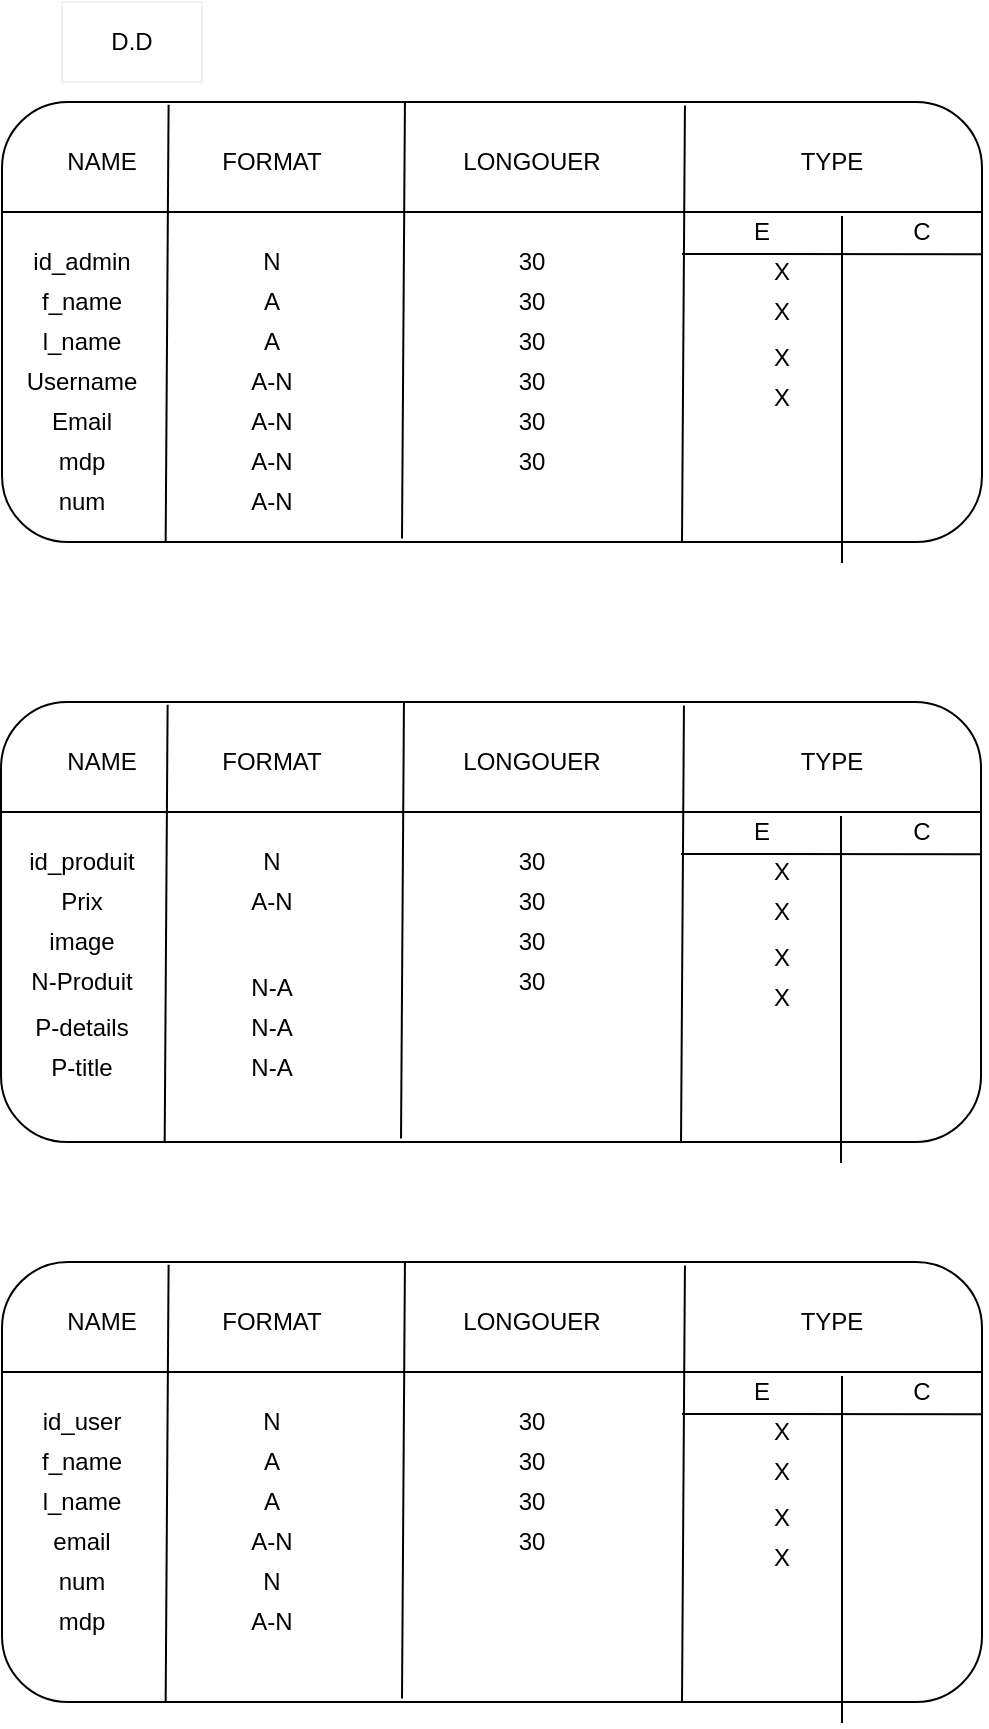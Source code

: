 <mxfile>
    <diagram id="gBSZ_7e9sKWmzLIpqArW" name="Page-1">
        <mxGraphModel dx="564" dy="469" grid="1" gridSize="10" guides="1" tooltips="1" connect="1" arrows="1" fold="1" page="1" pageScale="1" pageWidth="827" pageHeight="1169" math="0" shadow="0">
            <root>
                <mxCell id="0"/>
                <mxCell id="1" parent="0"/>
                <mxCell id="2" value="" style="rounded=1;whiteSpace=wrap;html=1;" parent="1" vertex="1">
                    <mxGeometry x="80" y="100" width="490" height="220" as="geometry"/>
                </mxCell>
                <mxCell id="3" value="" style="endArrow=none;html=1;entryX=1;entryY=0.25;entryDx=0;entryDy=0;exitX=0;exitY=0.25;exitDx=0;exitDy=0;" parent="1" source="2" target="2" edge="1">
                    <mxGeometry width="50" height="50" relative="1" as="geometry">
                        <mxPoint x="270" y="310" as="sourcePoint"/>
                        <mxPoint x="320" y="260" as="targetPoint"/>
                    </mxGeometry>
                </mxCell>
                <mxCell id="4" value="" style="endArrow=none;html=1;exitX=0.167;exitY=0.998;exitDx=0;exitDy=0;exitPerimeter=0;entryX=0.17;entryY=0.006;entryDx=0;entryDy=0;entryPerimeter=0;" parent="1" source="2" target="2" edge="1">
                    <mxGeometry width="50" height="50" relative="1" as="geometry">
                        <mxPoint x="270" y="310" as="sourcePoint"/>
                        <mxPoint x="160" y="100" as="targetPoint"/>
                    </mxGeometry>
                </mxCell>
                <mxCell id="5" value="" style="endArrow=none;html=1;exitX=0.167;exitY=0.998;exitDx=0;exitDy=0;exitPerimeter=0;entryX=0.17;entryY=0.006;entryDx=0;entryDy=0;entryPerimeter=0;" parent="1" edge="1">
                    <mxGeometry width="50" height="50" relative="1" as="geometry">
                        <mxPoint x="280.0" y="318.24" as="sourcePoint"/>
                        <mxPoint x="281.47" y="100.0" as="targetPoint"/>
                    </mxGeometry>
                </mxCell>
                <mxCell id="6" value="" style="endArrow=none;html=1;exitX=0.167;exitY=0.998;exitDx=0;exitDy=0;exitPerimeter=0;entryX=0.17;entryY=0.006;entryDx=0;entryDy=0;entryPerimeter=0;" parent="1" edge="1">
                    <mxGeometry width="50" height="50" relative="1" as="geometry">
                        <mxPoint x="420.0" y="320.0" as="sourcePoint"/>
                        <mxPoint x="421.47" y="101.76" as="targetPoint"/>
                    </mxGeometry>
                </mxCell>
                <mxCell id="7" value="D.D" style="text;html=1;fillColor=none;align=center;verticalAlign=middle;whiteSpace=wrap;rounded=0;strokeWidth=1;perimeterSpacing=0;strokeColor=#f0f0f0;" parent="1" vertex="1">
                    <mxGeometry x="110" y="50" width="70" height="40" as="geometry"/>
                </mxCell>
                <mxCell id="8" value="NAME" style="text;html=1;fillColor=none;align=center;verticalAlign=middle;whiteSpace=wrap;rounded=0;strokeWidth=1;perimeterSpacing=0;" parent="1" vertex="1">
                    <mxGeometry x="110" y="110" width="40" height="40" as="geometry"/>
                </mxCell>
                <mxCell id="9" value="FORMAT" style="text;html=1;fillColor=none;align=center;verticalAlign=middle;whiteSpace=wrap;rounded=0;strokeWidth=1;perimeterSpacing=0;" parent="1" vertex="1">
                    <mxGeometry x="180" y="110" width="70" height="40" as="geometry"/>
                </mxCell>
                <mxCell id="10" value="LONGOUER" style="text;html=1;fillColor=none;align=center;verticalAlign=middle;whiteSpace=wrap;rounded=0;strokeWidth=1;perimeterSpacing=0;" parent="1" vertex="1">
                    <mxGeometry x="310" y="110" width="70" height="40" as="geometry"/>
                </mxCell>
                <mxCell id="11" value="TYPE" style="text;html=1;fillColor=none;align=center;verticalAlign=middle;whiteSpace=wrap;rounded=0;strokeWidth=1;perimeterSpacing=0;" parent="1" vertex="1">
                    <mxGeometry x="460" y="110" width="70" height="40" as="geometry"/>
                </mxCell>
                <mxCell id="12" value="" style="endArrow=none;html=1;" parent="1" target="2" edge="1">
                    <mxGeometry width="50" height="50" relative="1" as="geometry">
                        <mxPoint x="495" y="320" as="sourcePoint"/>
                        <mxPoint x="495" y="160" as="targetPoint"/>
                    </mxGeometry>
                </mxCell>
                <mxCell id="15" value="f_name&lt;span style=&quot;color: rgba(0 , 0 , 0 , 0) ; font-family: monospace ; font-size: 0px&quot;&gt;%3CmxGraphModel%3E%3Croot%3E%3CmxCell%20id%3D%220%22%2F%3E%3CmxCell%20id%3D%221%22%20parent%3D%220%22%2F%3E%3CmxCell%20id%3D%222%22%20value%3D%22NAME%22%20style%3D%22text%3Bhtml%3D1%3BfillColor%3Dnone%3Balign%3Dcenter%3BverticalAlign%3Dmiddle%3BwhiteSpace%3Dwrap%3Brounded%3D0%3BstrokeWidth%3D1%3BperimeterSpacing%3D0%3B%22%20vertex%3D%221%22%20parent%3D%221%22%3E%3CmxGeometry%20x%3D%22110%22%20y%3D%22110%22%20width%3D%2240%22%20height%3D%2240%22%20as%3D%22geometry%22%2F%3E%3C%2FmxCell%3E%3C%2Froot%3E%3C%2FmxGraphModel%3E&lt;/span&gt;" style="text;html=1;fillColor=none;align=center;verticalAlign=middle;whiteSpace=wrap;rounded=0;strokeWidth=1;perimeterSpacing=0;" parent="1" vertex="1">
                    <mxGeometry x="100" y="180" width="40" height="40" as="geometry"/>
                </mxCell>
                <mxCell id="16" value="id_admin" style="text;html=1;align=center;verticalAlign=middle;whiteSpace=wrap;rounded=0;strokeWidth=1;perimeterSpacing=0;" parent="1" vertex="1">
                    <mxGeometry x="100" y="160" width="40" height="40" as="geometry"/>
                </mxCell>
                <mxCell id="17" value="l_name&lt;span style=&quot;color: rgba(0 , 0 , 0 , 0) ; font-family: monospace ; font-size: 0px&quot;&gt;%3CmxGraphModel%3E%3Croot%3E%3CmxCell%20id%3D%220%22%2F%3E%3CmxCell%20id%3D%221%22%20parent%3D%220%22%2F%3E%3CmxCell%20id%3D%222%22%20value%3D%22NAME%22%20style%3D%22text%3Bhtml%3D1%3BfillColor%3Dnone%3Balign%3Dcenter%3BverticalAlign%3Dmiddle%3BwhiteSpace%3Dwrap%3Brounded%3D0%3BstrokeWidth%3D1%3BperimeterSpacing%3D0%3B%22%20vertex%3D%221%22%20parent%3D%221%22%3E%3CmxGeometry%20x%3D%22110%22%20y%3D%22110%22%20width%3D%2240%22%20height%3D%2240%22%20as%3D%22geometry%22%2F%3E%3C%2FmxCell%3E%3C%2Froot%3E%3C%2FmxGraphModel%3E&lt;/span&gt;" style="text;html=1;fillColor=none;align=center;verticalAlign=middle;whiteSpace=wrap;rounded=0;strokeWidth=1;perimeterSpacing=0;" parent="1" vertex="1">
                    <mxGeometry x="100" y="210" width="40" height="20" as="geometry"/>
                </mxCell>
                <mxCell id="18" value="mdp" style="text;html=1;fillColor=none;align=center;verticalAlign=middle;whiteSpace=wrap;rounded=0;strokeWidth=1;perimeterSpacing=0;" parent="1" vertex="1">
                    <mxGeometry x="100" y="270" width="40" height="20" as="geometry"/>
                </mxCell>
                <mxCell id="19" value="N" style="text;html=1;align=center;verticalAlign=middle;whiteSpace=wrap;rounded=0;strokeWidth=1;perimeterSpacing=0;" parent="1" vertex="1">
                    <mxGeometry x="195" y="160" width="40" height="40" as="geometry"/>
                </mxCell>
                <mxCell id="20" value="A" style="text;html=1;align=center;verticalAlign=middle;whiteSpace=wrap;rounded=0;strokeWidth=1;perimeterSpacing=0;" parent="1" vertex="1">
                    <mxGeometry x="195" y="180" width="40" height="40" as="geometry"/>
                </mxCell>
                <mxCell id="21" value="A" style="text;html=1;align=center;verticalAlign=middle;whiteSpace=wrap;rounded=0;strokeWidth=1;perimeterSpacing=0;" parent="1" vertex="1">
                    <mxGeometry x="195" y="200" width="40" height="40" as="geometry"/>
                </mxCell>
                <mxCell id="22" value="A-N" style="text;html=1;align=center;verticalAlign=middle;whiteSpace=wrap;rounded=0;strokeWidth=1;perimeterSpacing=0;" parent="1" vertex="1">
                    <mxGeometry x="195" y="230" width="40" height="20" as="geometry"/>
                </mxCell>
                <mxCell id="23" value="30" style="text;html=1;align=center;verticalAlign=middle;whiteSpace=wrap;rounded=0;strokeWidth=1;perimeterSpacing=0;" parent="1" vertex="1">
                    <mxGeometry x="325" y="160" width="40" height="40" as="geometry"/>
                </mxCell>
                <mxCell id="24" value="30" style="text;html=1;align=center;verticalAlign=middle;whiteSpace=wrap;rounded=0;strokeWidth=1;perimeterSpacing=0;" parent="1" vertex="1">
                    <mxGeometry x="325" y="180" width="40" height="40" as="geometry"/>
                </mxCell>
                <mxCell id="25" value="30" style="text;html=1;align=center;verticalAlign=middle;whiteSpace=wrap;rounded=0;strokeWidth=1;perimeterSpacing=0;" parent="1" vertex="1">
                    <mxGeometry x="325" y="200" width="40" height="40" as="geometry"/>
                </mxCell>
                <mxCell id="26" value="30" style="text;html=1;align=center;verticalAlign=middle;whiteSpace=wrap;rounded=0;strokeWidth=1;perimeterSpacing=0;" parent="1" vertex="1">
                    <mxGeometry x="325" y="230" width="40" height="20" as="geometry"/>
                </mxCell>
                <mxCell id="27" value="" style="endArrow=none;html=1;entryX=1.001;entryY=0.346;entryDx=0;entryDy=0;entryPerimeter=0;" parent="1" target="2" edge="1">
                    <mxGeometry width="50" height="50" relative="1" as="geometry">
                        <mxPoint x="420" y="176" as="sourcePoint"/>
                        <mxPoint x="340" y="150" as="targetPoint"/>
                    </mxGeometry>
                </mxCell>
                <mxCell id="28" value="" style="endArrow=none;html=1;" parent="1" edge="1">
                    <mxGeometry width="50" height="50" relative="1" as="geometry">
                        <mxPoint x="500" y="330.533" as="sourcePoint"/>
                        <mxPoint x="500" y="157" as="targetPoint"/>
                    </mxGeometry>
                </mxCell>
                <mxCell id="30" value="E" style="text;html=1;align=center;verticalAlign=middle;whiteSpace=wrap;rounded=0;strokeWidth=1;perimeterSpacing=0;" parent="1" vertex="1">
                    <mxGeometry x="440" y="150" width="40" height="30" as="geometry"/>
                </mxCell>
                <mxCell id="31" value="C" style="text;html=1;align=center;verticalAlign=middle;whiteSpace=wrap;rounded=0;strokeWidth=1;perimeterSpacing=0;" parent="1" vertex="1">
                    <mxGeometry x="520" y="150" width="40" height="30" as="geometry"/>
                </mxCell>
                <mxCell id="32" value="X" style="text;html=1;align=center;verticalAlign=middle;whiteSpace=wrap;rounded=0;strokeWidth=1;perimeterSpacing=0;" parent="1" vertex="1">
                    <mxGeometry x="450" y="200" width="40" height="10" as="geometry"/>
                </mxCell>
                <mxCell id="33" value="X" style="text;html=1;align=center;verticalAlign=middle;whiteSpace=wrap;rounded=0;strokeWidth=1;perimeterSpacing=0;" parent="1" vertex="1">
                    <mxGeometry x="450" y="220" width="40" height="15" as="geometry"/>
                </mxCell>
                <mxCell id="34" value="X" style="text;html=1;align=center;verticalAlign=middle;whiteSpace=wrap;rounded=0;strokeWidth=1;perimeterSpacing=0;" parent="1" vertex="1">
                    <mxGeometry x="450" y="240" width="40" height="15" as="geometry"/>
                </mxCell>
                <mxCell id="35" value="X" style="text;html=1;align=center;verticalAlign=middle;whiteSpace=wrap;rounded=0;strokeWidth=1;perimeterSpacing=0;" parent="1" vertex="1">
                    <mxGeometry x="450" y="180" width="40" height="10" as="geometry"/>
                </mxCell>
                <mxCell id="36" value="" style="rounded=1;whiteSpace=wrap;html=1;" parent="1" vertex="1">
                    <mxGeometry x="79.51" y="400" width="490" height="220" as="geometry"/>
                </mxCell>
                <mxCell id="37" value="" style="endArrow=none;html=1;entryX=1;entryY=0.25;entryDx=0;entryDy=0;exitX=0;exitY=0.25;exitDx=0;exitDy=0;" parent="1" source="36" target="36" edge="1">
                    <mxGeometry width="50" height="50" relative="1" as="geometry">
                        <mxPoint x="269.51" y="610" as="sourcePoint"/>
                        <mxPoint x="319.51" y="560" as="targetPoint"/>
                    </mxGeometry>
                </mxCell>
                <mxCell id="38" value="" style="endArrow=none;html=1;exitX=0.167;exitY=0.998;exitDx=0;exitDy=0;exitPerimeter=0;entryX=0.17;entryY=0.006;entryDx=0;entryDy=0;entryPerimeter=0;" parent="1" source="36" target="36" edge="1">
                    <mxGeometry width="50" height="50" relative="1" as="geometry">
                        <mxPoint x="269.51" y="610" as="sourcePoint"/>
                        <mxPoint x="159.51" y="400" as="targetPoint"/>
                    </mxGeometry>
                </mxCell>
                <mxCell id="39" value="" style="endArrow=none;html=1;exitX=0.167;exitY=0.998;exitDx=0;exitDy=0;exitPerimeter=0;entryX=0.17;entryY=0.006;entryDx=0;entryDy=0;entryPerimeter=0;" parent="1" edge="1">
                    <mxGeometry width="50" height="50" relative="1" as="geometry">
                        <mxPoint x="279.51" y="618.24" as="sourcePoint"/>
                        <mxPoint x="280.98" y="400" as="targetPoint"/>
                    </mxGeometry>
                </mxCell>
                <mxCell id="40" value="" style="endArrow=none;html=1;exitX=0.167;exitY=0.998;exitDx=0;exitDy=0;exitPerimeter=0;entryX=0.17;entryY=0.006;entryDx=0;entryDy=0;entryPerimeter=0;" parent="1" edge="1">
                    <mxGeometry width="50" height="50" relative="1" as="geometry">
                        <mxPoint x="419.51" y="620" as="sourcePoint"/>
                        <mxPoint x="420.98" y="401.76" as="targetPoint"/>
                    </mxGeometry>
                </mxCell>
                <mxCell id="41" value="NAME" style="text;html=1;fillColor=none;align=center;verticalAlign=middle;whiteSpace=wrap;rounded=0;strokeWidth=1;perimeterSpacing=0;" parent="1" vertex="1">
                    <mxGeometry x="109.51" y="410" width="40" height="40" as="geometry"/>
                </mxCell>
                <mxCell id="42" value="FORMAT" style="text;html=1;fillColor=none;align=center;verticalAlign=middle;whiteSpace=wrap;rounded=0;strokeWidth=1;perimeterSpacing=0;" parent="1" vertex="1">
                    <mxGeometry x="179.51" y="410" width="70" height="40" as="geometry"/>
                </mxCell>
                <mxCell id="43" value="LONGOUER" style="text;html=1;fillColor=none;align=center;verticalAlign=middle;whiteSpace=wrap;rounded=0;strokeWidth=1;perimeterSpacing=0;" parent="1" vertex="1">
                    <mxGeometry x="309.51" y="410" width="70" height="40" as="geometry"/>
                </mxCell>
                <mxCell id="44" value="TYPE" style="text;html=1;fillColor=none;align=center;verticalAlign=middle;whiteSpace=wrap;rounded=0;strokeWidth=1;perimeterSpacing=0;" parent="1" vertex="1">
                    <mxGeometry x="459.51" y="410" width="70" height="40" as="geometry"/>
                </mxCell>
                <mxCell id="45" value="" style="endArrow=none;html=1;" parent="1" target="36" edge="1">
                    <mxGeometry width="50" height="50" relative="1" as="geometry">
                        <mxPoint x="494.51" y="620" as="sourcePoint"/>
                        <mxPoint x="494.51" y="460" as="targetPoint"/>
                    </mxGeometry>
                </mxCell>
                <mxCell id="47" value="id_produit" style="text;html=1;align=center;verticalAlign=middle;whiteSpace=wrap;rounded=0;strokeWidth=1;perimeterSpacing=0;" parent="1" vertex="1">
                    <mxGeometry x="99.51" y="460" width="40" height="40" as="geometry"/>
                </mxCell>
                <mxCell id="50" value="N" style="text;html=1;align=center;verticalAlign=middle;whiteSpace=wrap;rounded=0;strokeWidth=1;perimeterSpacing=0;" parent="1" vertex="1">
                    <mxGeometry x="194.51" y="460" width="40" height="40" as="geometry"/>
                </mxCell>
                <mxCell id="51" value="A-N" style="text;html=1;align=center;verticalAlign=middle;whiteSpace=wrap;rounded=0;strokeWidth=1;perimeterSpacing=0;" parent="1" vertex="1">
                    <mxGeometry x="194.51" y="480" width="40" height="40" as="geometry"/>
                </mxCell>
                <mxCell id="53" value="N-A" style="text;html=1;align=center;verticalAlign=middle;whiteSpace=wrap;rounded=0;strokeWidth=1;perimeterSpacing=0;" parent="1" vertex="1">
                    <mxGeometry x="194.51" y="530" width="40" height="25" as="geometry"/>
                </mxCell>
                <mxCell id="54" value="30" style="text;html=1;align=center;verticalAlign=middle;whiteSpace=wrap;rounded=0;strokeWidth=1;perimeterSpacing=0;" parent="1" vertex="1">
                    <mxGeometry x="324.51" y="460" width="40" height="40" as="geometry"/>
                </mxCell>
                <mxCell id="55" value="30" style="text;html=1;align=center;verticalAlign=middle;whiteSpace=wrap;rounded=0;strokeWidth=1;perimeterSpacing=0;" parent="1" vertex="1">
                    <mxGeometry x="324.51" y="480" width="40" height="40" as="geometry"/>
                </mxCell>
                <mxCell id="56" value="30" style="text;html=1;align=center;verticalAlign=middle;whiteSpace=wrap;rounded=0;strokeWidth=1;perimeterSpacing=0;" parent="1" vertex="1">
                    <mxGeometry x="324.51" y="500" width="40" height="40" as="geometry"/>
                </mxCell>
                <mxCell id="57" value="30" style="text;html=1;align=center;verticalAlign=middle;whiteSpace=wrap;rounded=0;strokeWidth=1;perimeterSpacing=0;" parent="1" vertex="1">
                    <mxGeometry x="324.51" y="520" width="40" height="40" as="geometry"/>
                </mxCell>
                <mxCell id="58" value="" style="endArrow=none;html=1;entryX=1.001;entryY=0.346;entryDx=0;entryDy=0;entryPerimeter=0;" parent="1" target="36" edge="1">
                    <mxGeometry width="50" height="50" relative="1" as="geometry">
                        <mxPoint x="419.51" y="476" as="sourcePoint"/>
                        <mxPoint x="339.51" y="450" as="targetPoint"/>
                    </mxGeometry>
                </mxCell>
                <mxCell id="59" value="" style="endArrow=none;html=1;" parent="1" edge="1">
                    <mxGeometry width="50" height="50" relative="1" as="geometry">
                        <mxPoint x="499.51" y="630.533" as="sourcePoint"/>
                        <mxPoint x="499.51" y="457" as="targetPoint"/>
                    </mxGeometry>
                </mxCell>
                <mxCell id="60" value="E" style="text;html=1;align=center;verticalAlign=middle;whiteSpace=wrap;rounded=0;strokeWidth=1;perimeterSpacing=0;" parent="1" vertex="1">
                    <mxGeometry x="439.51" y="450" width="40" height="30" as="geometry"/>
                </mxCell>
                <mxCell id="61" value="C" style="text;html=1;align=center;verticalAlign=middle;whiteSpace=wrap;rounded=0;strokeWidth=1;perimeterSpacing=0;" parent="1" vertex="1">
                    <mxGeometry x="519.51" y="450" width="40" height="30" as="geometry"/>
                </mxCell>
                <mxCell id="62" value="X" style="text;html=1;align=center;verticalAlign=middle;whiteSpace=wrap;rounded=0;strokeWidth=1;perimeterSpacing=0;" parent="1" vertex="1">
                    <mxGeometry x="449.51" y="500" width="40" height="10" as="geometry"/>
                </mxCell>
                <mxCell id="63" value="X" style="text;html=1;align=center;verticalAlign=middle;whiteSpace=wrap;rounded=0;strokeWidth=1;perimeterSpacing=0;" parent="1" vertex="1">
                    <mxGeometry x="449.51" y="520" width="40" height="15" as="geometry"/>
                </mxCell>
                <mxCell id="64" value="X" style="text;html=1;align=center;verticalAlign=middle;whiteSpace=wrap;rounded=0;strokeWidth=1;perimeterSpacing=0;" parent="1" vertex="1">
                    <mxGeometry x="449.51" y="540" width="40" height="15" as="geometry"/>
                </mxCell>
                <mxCell id="65" value="X" style="text;html=1;align=center;verticalAlign=middle;whiteSpace=wrap;rounded=0;strokeWidth=1;perimeterSpacing=0;" parent="1" vertex="1">
                    <mxGeometry x="449.51" y="480" width="40" height="10" as="geometry"/>
                </mxCell>
                <mxCell id="66" value="Prix" style="text;html=1;fillColor=none;align=center;verticalAlign=middle;whiteSpace=wrap;rounded=0;strokeWidth=1;perimeterSpacing=0;" parent="1" vertex="1">
                    <mxGeometry x="99.51" y="490" width="40" height="20" as="geometry"/>
                </mxCell>
                <mxCell id="67" value="image" style="text;html=1;fillColor=none;align=center;verticalAlign=middle;whiteSpace=wrap;rounded=0;strokeWidth=1;perimeterSpacing=0;" parent="1" vertex="1">
                    <mxGeometry x="100" y="507.5" width="40" height="25" as="geometry"/>
                </mxCell>
                <mxCell id="68" value="N-Produit" style="text;html=1;fillColor=none;align=center;verticalAlign=middle;whiteSpace=wrap;rounded=0;strokeWidth=1;perimeterSpacing=0;" parent="1" vertex="1">
                    <mxGeometry x="90" y="527.5" width="60" height="25" as="geometry"/>
                </mxCell>
                <mxCell id="69" value="P-details" style="text;html=1;fillColor=none;align=center;verticalAlign=middle;whiteSpace=wrap;rounded=0;strokeWidth=1;perimeterSpacing=0;" parent="1" vertex="1">
                    <mxGeometry x="90" y="552.5" width="60" height="20" as="geometry"/>
                </mxCell>
                <mxCell id="71" value="P-title" style="text;html=1;fillColor=none;align=center;verticalAlign=middle;whiteSpace=wrap;rounded=0;strokeWidth=1;perimeterSpacing=0;" parent="1" vertex="1">
                    <mxGeometry x="89.51" y="575" width="60" height="15" as="geometry"/>
                </mxCell>
                <mxCell id="72" value="N-A" style="text;html=1;align=center;verticalAlign=middle;whiteSpace=wrap;rounded=0;strokeWidth=1;perimeterSpacing=0;" parent="1" vertex="1">
                    <mxGeometry x="195" y="550" width="40" height="25" as="geometry"/>
                </mxCell>
                <mxCell id="73" value="N-A" style="text;html=1;align=center;verticalAlign=middle;whiteSpace=wrap;rounded=0;strokeWidth=1;perimeterSpacing=0;" parent="1" vertex="1">
                    <mxGeometry x="195" y="570" width="40" height="25" as="geometry"/>
                </mxCell>
                <mxCell id="74" value="" style="rounded=1;whiteSpace=wrap;html=1;" parent="1" vertex="1">
                    <mxGeometry x="80" y="680" width="490" height="220" as="geometry"/>
                </mxCell>
                <mxCell id="75" value="" style="endArrow=none;html=1;entryX=1;entryY=0.25;entryDx=0;entryDy=0;exitX=0;exitY=0.25;exitDx=0;exitDy=0;" parent="1" source="74" target="74" edge="1">
                    <mxGeometry width="50" height="50" relative="1" as="geometry">
                        <mxPoint x="270" y="890" as="sourcePoint"/>
                        <mxPoint x="320" y="840" as="targetPoint"/>
                    </mxGeometry>
                </mxCell>
                <mxCell id="76" value="" style="endArrow=none;html=1;exitX=0.167;exitY=0.998;exitDx=0;exitDy=0;exitPerimeter=0;entryX=0.17;entryY=0.006;entryDx=0;entryDy=0;entryPerimeter=0;" parent="1" source="74" target="74" edge="1">
                    <mxGeometry width="50" height="50" relative="1" as="geometry">
                        <mxPoint x="270" y="890" as="sourcePoint"/>
                        <mxPoint x="160" y="680" as="targetPoint"/>
                    </mxGeometry>
                </mxCell>
                <mxCell id="77" value="" style="endArrow=none;html=1;exitX=0.167;exitY=0.998;exitDx=0;exitDy=0;exitPerimeter=0;entryX=0.17;entryY=0.006;entryDx=0;entryDy=0;entryPerimeter=0;" parent="1" edge="1">
                    <mxGeometry width="50" height="50" relative="1" as="geometry">
                        <mxPoint x="280" y="898.24" as="sourcePoint"/>
                        <mxPoint x="281.47" y="680.0" as="targetPoint"/>
                    </mxGeometry>
                </mxCell>
                <mxCell id="78" value="" style="endArrow=none;html=1;exitX=0.167;exitY=0.998;exitDx=0;exitDy=0;exitPerimeter=0;entryX=0.17;entryY=0.006;entryDx=0;entryDy=0;entryPerimeter=0;" parent="1" edge="1">
                    <mxGeometry width="50" height="50" relative="1" as="geometry">
                        <mxPoint x="420" y="900" as="sourcePoint"/>
                        <mxPoint x="421.47" y="681.76" as="targetPoint"/>
                    </mxGeometry>
                </mxCell>
                <mxCell id="79" value="NAME" style="text;html=1;fillColor=none;align=center;verticalAlign=middle;whiteSpace=wrap;rounded=0;strokeWidth=1;perimeterSpacing=0;" parent="1" vertex="1">
                    <mxGeometry x="110" y="690" width="40" height="40" as="geometry"/>
                </mxCell>
                <mxCell id="80" value="FORMAT" style="text;html=1;fillColor=none;align=center;verticalAlign=middle;whiteSpace=wrap;rounded=0;strokeWidth=1;perimeterSpacing=0;" parent="1" vertex="1">
                    <mxGeometry x="180" y="690" width="70" height="40" as="geometry"/>
                </mxCell>
                <mxCell id="81" value="LONGOUER" style="text;html=1;fillColor=none;align=center;verticalAlign=middle;whiteSpace=wrap;rounded=0;strokeWidth=1;perimeterSpacing=0;" parent="1" vertex="1">
                    <mxGeometry x="310" y="690" width="70" height="40" as="geometry"/>
                </mxCell>
                <mxCell id="82" value="TYPE" style="text;html=1;fillColor=none;align=center;verticalAlign=middle;whiteSpace=wrap;rounded=0;strokeWidth=1;perimeterSpacing=0;" parent="1" vertex="1">
                    <mxGeometry x="460" y="690" width="70" height="40" as="geometry"/>
                </mxCell>
                <mxCell id="83" value="" style="endArrow=none;html=1;" parent="1" target="74" edge="1">
                    <mxGeometry width="50" height="50" relative="1" as="geometry">
                        <mxPoint x="495" y="900" as="sourcePoint"/>
                        <mxPoint x="495" y="740" as="targetPoint"/>
                    </mxGeometry>
                </mxCell>
                <mxCell id="84" value="f_name&lt;span style=&quot;color: rgba(0 , 0 , 0 , 0) ; font-family: monospace ; font-size: 0px&quot;&gt;%3CmxGraphModel%3E%3Croot%3E%3CmxCell%20id%3D%220%22%2F%3E%3CmxCell%20id%3D%221%22%20parent%3D%220%22%2F%3E%3CmxCell%20id%3D%222%22%20value%3D%22NAME%22%20style%3D%22text%3Bhtml%3D1%3BfillColor%3Dnone%3Balign%3Dcenter%3BverticalAlign%3Dmiddle%3BwhiteSpace%3Dwrap%3Brounded%3D0%3BstrokeWidth%3D1%3BperimeterSpacing%3D0%3B%22%20vertex%3D%221%22%20parent%3D%221%22%3E%3CmxGeometry%20x%3D%22110%22%20y%3D%22110%22%20width%3D%2240%22%20height%3D%2240%22%20as%3D%22geometry%22%2F%3E%3C%2FmxCell%3E%3C%2Froot%3E%3C%2FmxGraphModel%3E&lt;/span&gt;" style="text;html=1;fillColor=none;align=center;verticalAlign=middle;whiteSpace=wrap;rounded=0;strokeWidth=1;perimeterSpacing=0;" parent="1" vertex="1">
                    <mxGeometry x="100" y="770" width="40" height="20" as="geometry"/>
                </mxCell>
                <mxCell id="85" value="id_user" style="text;html=1;align=center;verticalAlign=middle;whiteSpace=wrap;rounded=0;strokeWidth=1;perimeterSpacing=0;" parent="1" vertex="1">
                    <mxGeometry x="100" y="750" width="40" height="20" as="geometry"/>
                </mxCell>
                <mxCell id="86" value="l_name&lt;span style=&quot;color: rgba(0 , 0 , 0 , 0) ; font-family: monospace ; font-size: 0px&quot;&gt;%3CmxGraphModel%3E%3Croot%3E%3CmxCell%20id%3D%220%22%2F%3E%3CmxCell%20id%3D%221%22%20parent%3D%220%22%2F%3E%3CmxCell%20id%3D%222%22%20value%3D%22NAME%22%20style%3D%22text%3Bhtml%3D1%3BfillColor%3Dnone%3Balign%3Dcenter%3BverticalAlign%3Dmiddle%3BwhiteSpace%3Dwrap%3Brounded%3D0%3BstrokeWidth%3D1%3BperimeterSpacing%3D0%3B%22%20vertex%3D%221%22%20parent%3D%221%22%3E%3CmxGeometry%20x%3D%22110%22%20y%3D%22110%22%20width%3D%2240%22%20height%3D%2240%22%20as%3D%22geometry%22%2F%3E%3C%2FmxCell%3E%3C%2Froot%3E%3C%2FmxGraphModel%3E&lt;/span&gt;" style="text;html=1;fillColor=none;align=center;verticalAlign=middle;whiteSpace=wrap;rounded=0;strokeWidth=1;perimeterSpacing=0;" parent="1" vertex="1">
                    <mxGeometry x="100" y="790" width="40" height="20" as="geometry"/>
                </mxCell>
                <mxCell id="87" value="mdp" style="text;html=1;fillColor=none;align=center;verticalAlign=middle;whiteSpace=wrap;rounded=0;strokeWidth=1;perimeterSpacing=0;" parent="1" vertex="1">
                    <mxGeometry x="100" y="850" width="40" height="20" as="geometry"/>
                </mxCell>
                <mxCell id="88" value="N" style="text;html=1;align=center;verticalAlign=middle;whiteSpace=wrap;rounded=0;strokeWidth=1;perimeterSpacing=0;" parent="1" vertex="1">
                    <mxGeometry x="195" y="740" width="40" height="40" as="geometry"/>
                </mxCell>
                <mxCell id="89" value="A" style="text;html=1;align=center;verticalAlign=middle;whiteSpace=wrap;rounded=0;strokeWidth=1;perimeterSpacing=0;" parent="1" vertex="1">
                    <mxGeometry x="195" y="760" width="40" height="40" as="geometry"/>
                </mxCell>
                <mxCell id="90" value="A" style="text;html=1;align=center;verticalAlign=middle;whiteSpace=wrap;rounded=0;strokeWidth=1;perimeterSpacing=0;" parent="1" vertex="1">
                    <mxGeometry x="195" y="780" width="40" height="40" as="geometry"/>
                </mxCell>
                <mxCell id="91" value="A-N" style="text;html=1;align=center;verticalAlign=middle;whiteSpace=wrap;rounded=0;strokeWidth=1;perimeterSpacing=0;" parent="1" vertex="1">
                    <mxGeometry x="195" y="810" width="40" height="20" as="geometry"/>
                </mxCell>
                <mxCell id="92" value="30" style="text;html=1;align=center;verticalAlign=middle;whiteSpace=wrap;rounded=0;strokeWidth=1;perimeterSpacing=0;" parent="1" vertex="1">
                    <mxGeometry x="325" y="740" width="40" height="40" as="geometry"/>
                </mxCell>
                <mxCell id="93" value="30" style="text;html=1;align=center;verticalAlign=middle;whiteSpace=wrap;rounded=0;strokeWidth=1;perimeterSpacing=0;" parent="1" vertex="1">
                    <mxGeometry x="325" y="760" width="40" height="40" as="geometry"/>
                </mxCell>
                <mxCell id="94" value="30" style="text;html=1;align=center;verticalAlign=middle;whiteSpace=wrap;rounded=0;strokeWidth=1;perimeterSpacing=0;" parent="1" vertex="1">
                    <mxGeometry x="325" y="780" width="40" height="40" as="geometry"/>
                </mxCell>
                <mxCell id="95" value="30" style="text;html=1;align=center;verticalAlign=middle;whiteSpace=wrap;rounded=0;strokeWidth=1;perimeterSpacing=0;" parent="1" vertex="1">
                    <mxGeometry x="325" y="800" width="40" height="40" as="geometry"/>
                </mxCell>
                <mxCell id="96" value="" style="endArrow=none;html=1;entryX=1.001;entryY=0.346;entryDx=0;entryDy=0;entryPerimeter=0;" parent="1" target="74" edge="1">
                    <mxGeometry width="50" height="50" relative="1" as="geometry">
                        <mxPoint x="420" y="756" as="sourcePoint"/>
                        <mxPoint x="340" y="730" as="targetPoint"/>
                    </mxGeometry>
                </mxCell>
                <mxCell id="97" value="" style="endArrow=none;html=1;" parent="1" edge="1">
                    <mxGeometry width="50" height="50" relative="1" as="geometry">
                        <mxPoint x="500" y="910.533" as="sourcePoint"/>
                        <mxPoint x="500" y="737" as="targetPoint"/>
                    </mxGeometry>
                </mxCell>
                <mxCell id="98" value="E" style="text;html=1;align=center;verticalAlign=middle;whiteSpace=wrap;rounded=0;strokeWidth=1;perimeterSpacing=0;" parent="1" vertex="1">
                    <mxGeometry x="440" y="730" width="40" height="30" as="geometry"/>
                </mxCell>
                <mxCell id="99" value="C" style="text;html=1;align=center;verticalAlign=middle;whiteSpace=wrap;rounded=0;strokeWidth=1;perimeterSpacing=0;" parent="1" vertex="1">
                    <mxGeometry x="520" y="730" width="40" height="30" as="geometry"/>
                </mxCell>
                <mxCell id="100" value="X" style="text;html=1;align=center;verticalAlign=middle;whiteSpace=wrap;rounded=0;strokeWidth=1;perimeterSpacing=0;" parent="1" vertex="1">
                    <mxGeometry x="450" y="780" width="40" height="10" as="geometry"/>
                </mxCell>
                <mxCell id="101" value="X" style="text;html=1;align=center;verticalAlign=middle;whiteSpace=wrap;rounded=0;strokeWidth=1;perimeterSpacing=0;" parent="1" vertex="1">
                    <mxGeometry x="450" y="800" width="40" height="15" as="geometry"/>
                </mxCell>
                <mxCell id="102" value="X" style="text;html=1;align=center;verticalAlign=middle;whiteSpace=wrap;rounded=0;strokeWidth=1;perimeterSpacing=0;" parent="1" vertex="1">
                    <mxGeometry x="450" y="820" width="40" height="15" as="geometry"/>
                </mxCell>
                <mxCell id="103" value="X" style="text;html=1;align=center;verticalAlign=middle;whiteSpace=wrap;rounded=0;strokeWidth=1;perimeterSpacing=0;" parent="1" vertex="1">
                    <mxGeometry x="450" y="760" width="40" height="10" as="geometry"/>
                </mxCell>
                <mxCell id="104" value="email" style="text;html=1;fillColor=none;align=center;verticalAlign=middle;whiteSpace=wrap;rounded=0;strokeWidth=1;perimeterSpacing=0;" parent="1" vertex="1">
                    <mxGeometry x="99.51" y="810" width="40" height="20" as="geometry"/>
                </mxCell>
                <mxCell id="105" value="num" style="text;html=1;fillColor=none;align=center;verticalAlign=middle;whiteSpace=wrap;rounded=0;strokeWidth=1;perimeterSpacing=0;" parent="1" vertex="1">
                    <mxGeometry x="100" y="830" width="40" height="20" as="geometry"/>
                </mxCell>
                <mxCell id="106" value="N" style="text;html=1;align=center;verticalAlign=middle;whiteSpace=wrap;rounded=0;strokeWidth=1;perimeterSpacing=0;" parent="1" vertex="1">
                    <mxGeometry x="195" y="830" width="40" height="20" as="geometry"/>
                </mxCell>
                <mxCell id="107" value="A-N" style="text;html=1;align=center;verticalAlign=middle;whiteSpace=wrap;rounded=0;strokeWidth=1;perimeterSpacing=0;" parent="1" vertex="1">
                    <mxGeometry x="195" y="850" width="40" height="20" as="geometry"/>
                </mxCell>
                <mxCell id="108" value="Username" style="text;html=1;fillColor=none;align=center;verticalAlign=middle;whiteSpace=wrap;rounded=0;strokeWidth=1;perimeterSpacing=0;" parent="1" vertex="1">
                    <mxGeometry x="100" y="230" width="40" height="20" as="geometry"/>
                </mxCell>
                <mxCell id="109" value="Email" style="text;html=1;fillColor=none;align=center;verticalAlign=middle;whiteSpace=wrap;rounded=0;strokeWidth=1;perimeterSpacing=0;" parent="1" vertex="1">
                    <mxGeometry x="99.51" y="250" width="40" height="20" as="geometry"/>
                </mxCell>
                <mxCell id="110" value="A-N" style="text;html=1;align=center;verticalAlign=middle;whiteSpace=wrap;rounded=0;strokeWidth=1;perimeterSpacing=0;" parent="1" vertex="1">
                    <mxGeometry x="195" y="250" width="40" height="20" as="geometry"/>
                </mxCell>
                <mxCell id="111" value="A-N" style="text;html=1;align=center;verticalAlign=middle;whiteSpace=wrap;rounded=0;strokeWidth=1;perimeterSpacing=0;" parent="1" vertex="1">
                    <mxGeometry x="195" y="270" width="40" height="20" as="geometry"/>
                </mxCell>
                <mxCell id="112" value="30" style="text;html=1;align=center;verticalAlign=middle;whiteSpace=wrap;rounded=0;strokeWidth=1;perimeterSpacing=0;" parent="1" vertex="1">
                    <mxGeometry x="325" y="250" width="40" height="20" as="geometry"/>
                </mxCell>
                <mxCell id="113" value="30" style="text;html=1;align=center;verticalAlign=middle;whiteSpace=wrap;rounded=0;strokeWidth=1;perimeterSpacing=0;" parent="1" vertex="1">
                    <mxGeometry x="325" y="270" width="40" height="20" as="geometry"/>
                </mxCell>
                <mxCell id="114" value="num" style="text;html=1;fillColor=none;align=center;verticalAlign=middle;whiteSpace=wrap;rounded=0;strokeWidth=1;perimeterSpacing=0;" vertex="1" parent="1">
                    <mxGeometry x="99.51" y="290" width="40" height="20" as="geometry"/>
                </mxCell>
                <mxCell id="115" value="A-N" style="text;html=1;align=center;verticalAlign=middle;whiteSpace=wrap;rounded=0;strokeWidth=1;perimeterSpacing=0;" vertex="1" parent="1">
                    <mxGeometry x="195" y="290" width="40" height="20" as="geometry"/>
                </mxCell>
            </root>
        </mxGraphModel>
    </diagram>
</mxfile>